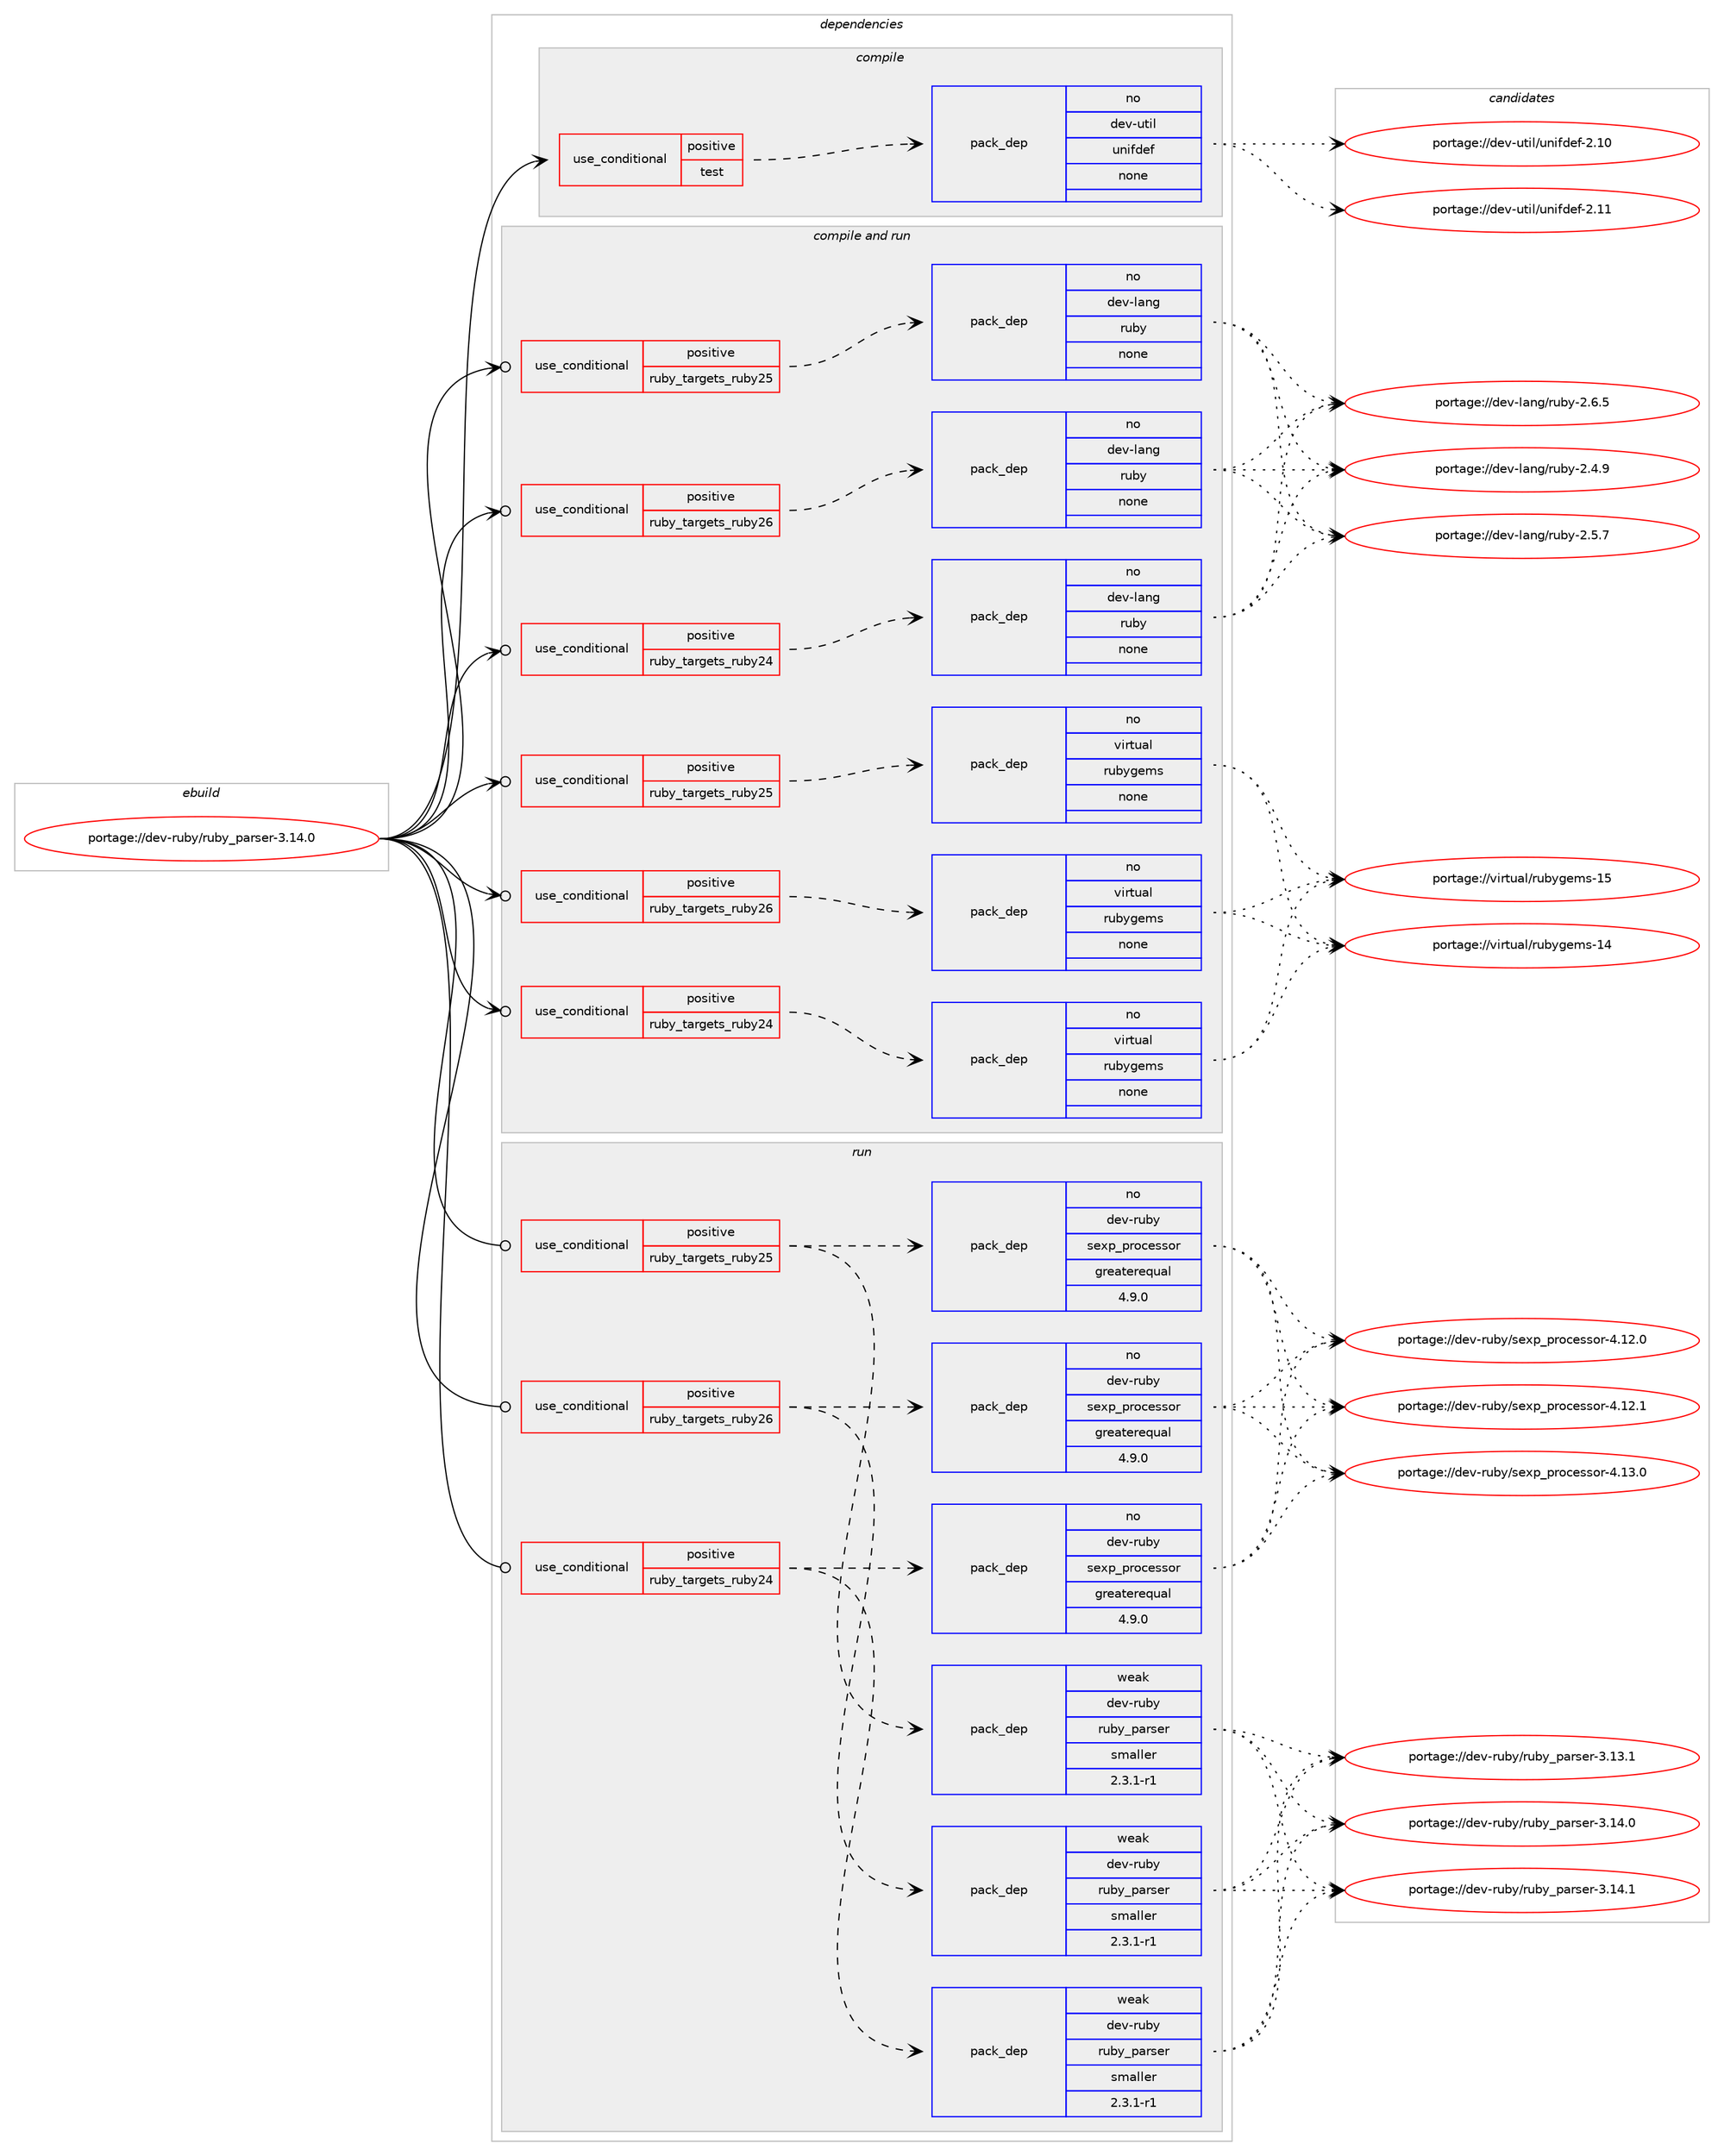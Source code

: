 digraph prolog {

# *************
# Graph options
# *************

newrank=true;
concentrate=true;
compound=true;
graph [rankdir=LR,fontname=Helvetica,fontsize=10,ranksep=1.5];#, ranksep=2.5, nodesep=0.2];
edge  [arrowhead=vee];
node  [fontname=Helvetica,fontsize=10];

# **********
# The ebuild
# **********

subgraph cluster_leftcol {
color=gray;
rank=same;
label=<<i>ebuild</i>>;
id [label="portage://dev-ruby/ruby_parser-3.14.0", color=red, width=4, href="../dev-ruby/ruby_parser-3.14.0.svg"];
}

# ****************
# The dependencies
# ****************

subgraph cluster_midcol {
color=gray;
label=<<i>dependencies</i>>;
subgraph cluster_compile {
fillcolor="#eeeeee";
style=filled;
label=<<i>compile</i>>;
subgraph cond65152 {
dependency247173 [label=<<TABLE BORDER="0" CELLBORDER="1" CELLSPACING="0" CELLPADDING="4"><TR><TD ROWSPAN="3" CELLPADDING="10">use_conditional</TD></TR><TR><TD>positive</TD></TR><TR><TD>test</TD></TR></TABLE>>, shape=none, color=red];
subgraph pack178476 {
dependency247174 [label=<<TABLE BORDER="0" CELLBORDER="1" CELLSPACING="0" CELLPADDING="4" WIDTH="220"><TR><TD ROWSPAN="6" CELLPADDING="30">pack_dep</TD></TR><TR><TD WIDTH="110">no</TD></TR><TR><TD>dev-util</TD></TR><TR><TD>unifdef</TD></TR><TR><TD>none</TD></TR><TR><TD></TD></TR></TABLE>>, shape=none, color=blue];
}
dependency247173:e -> dependency247174:w [weight=20,style="dashed",arrowhead="vee"];
}
id:e -> dependency247173:w [weight=20,style="solid",arrowhead="vee"];
}
subgraph cluster_compileandrun {
fillcolor="#eeeeee";
style=filled;
label=<<i>compile and run</i>>;
subgraph cond65153 {
dependency247175 [label=<<TABLE BORDER="0" CELLBORDER="1" CELLSPACING="0" CELLPADDING="4"><TR><TD ROWSPAN="3" CELLPADDING="10">use_conditional</TD></TR><TR><TD>positive</TD></TR><TR><TD>ruby_targets_ruby24</TD></TR></TABLE>>, shape=none, color=red];
subgraph pack178477 {
dependency247176 [label=<<TABLE BORDER="0" CELLBORDER="1" CELLSPACING="0" CELLPADDING="4" WIDTH="220"><TR><TD ROWSPAN="6" CELLPADDING="30">pack_dep</TD></TR><TR><TD WIDTH="110">no</TD></TR><TR><TD>dev-lang</TD></TR><TR><TD>ruby</TD></TR><TR><TD>none</TD></TR><TR><TD></TD></TR></TABLE>>, shape=none, color=blue];
}
dependency247175:e -> dependency247176:w [weight=20,style="dashed",arrowhead="vee"];
}
id:e -> dependency247175:w [weight=20,style="solid",arrowhead="odotvee"];
subgraph cond65154 {
dependency247177 [label=<<TABLE BORDER="0" CELLBORDER="1" CELLSPACING="0" CELLPADDING="4"><TR><TD ROWSPAN="3" CELLPADDING="10">use_conditional</TD></TR><TR><TD>positive</TD></TR><TR><TD>ruby_targets_ruby24</TD></TR></TABLE>>, shape=none, color=red];
subgraph pack178478 {
dependency247178 [label=<<TABLE BORDER="0" CELLBORDER="1" CELLSPACING="0" CELLPADDING="4" WIDTH="220"><TR><TD ROWSPAN="6" CELLPADDING="30">pack_dep</TD></TR><TR><TD WIDTH="110">no</TD></TR><TR><TD>virtual</TD></TR><TR><TD>rubygems</TD></TR><TR><TD>none</TD></TR><TR><TD></TD></TR></TABLE>>, shape=none, color=blue];
}
dependency247177:e -> dependency247178:w [weight=20,style="dashed",arrowhead="vee"];
}
id:e -> dependency247177:w [weight=20,style="solid",arrowhead="odotvee"];
subgraph cond65155 {
dependency247179 [label=<<TABLE BORDER="0" CELLBORDER="1" CELLSPACING="0" CELLPADDING="4"><TR><TD ROWSPAN="3" CELLPADDING="10">use_conditional</TD></TR><TR><TD>positive</TD></TR><TR><TD>ruby_targets_ruby25</TD></TR></TABLE>>, shape=none, color=red];
subgraph pack178479 {
dependency247180 [label=<<TABLE BORDER="0" CELLBORDER="1" CELLSPACING="0" CELLPADDING="4" WIDTH="220"><TR><TD ROWSPAN="6" CELLPADDING="30">pack_dep</TD></TR><TR><TD WIDTH="110">no</TD></TR><TR><TD>dev-lang</TD></TR><TR><TD>ruby</TD></TR><TR><TD>none</TD></TR><TR><TD></TD></TR></TABLE>>, shape=none, color=blue];
}
dependency247179:e -> dependency247180:w [weight=20,style="dashed",arrowhead="vee"];
}
id:e -> dependency247179:w [weight=20,style="solid",arrowhead="odotvee"];
subgraph cond65156 {
dependency247181 [label=<<TABLE BORDER="0" CELLBORDER="1" CELLSPACING="0" CELLPADDING="4"><TR><TD ROWSPAN="3" CELLPADDING="10">use_conditional</TD></TR><TR><TD>positive</TD></TR><TR><TD>ruby_targets_ruby25</TD></TR></TABLE>>, shape=none, color=red];
subgraph pack178480 {
dependency247182 [label=<<TABLE BORDER="0" CELLBORDER="1" CELLSPACING="0" CELLPADDING="4" WIDTH="220"><TR><TD ROWSPAN="6" CELLPADDING="30">pack_dep</TD></TR><TR><TD WIDTH="110">no</TD></TR><TR><TD>virtual</TD></TR><TR><TD>rubygems</TD></TR><TR><TD>none</TD></TR><TR><TD></TD></TR></TABLE>>, shape=none, color=blue];
}
dependency247181:e -> dependency247182:w [weight=20,style="dashed",arrowhead="vee"];
}
id:e -> dependency247181:w [weight=20,style="solid",arrowhead="odotvee"];
subgraph cond65157 {
dependency247183 [label=<<TABLE BORDER="0" CELLBORDER="1" CELLSPACING="0" CELLPADDING="4"><TR><TD ROWSPAN="3" CELLPADDING="10">use_conditional</TD></TR><TR><TD>positive</TD></TR><TR><TD>ruby_targets_ruby26</TD></TR></TABLE>>, shape=none, color=red];
subgraph pack178481 {
dependency247184 [label=<<TABLE BORDER="0" CELLBORDER="1" CELLSPACING="0" CELLPADDING="4" WIDTH="220"><TR><TD ROWSPAN="6" CELLPADDING="30">pack_dep</TD></TR><TR><TD WIDTH="110">no</TD></TR><TR><TD>dev-lang</TD></TR><TR><TD>ruby</TD></TR><TR><TD>none</TD></TR><TR><TD></TD></TR></TABLE>>, shape=none, color=blue];
}
dependency247183:e -> dependency247184:w [weight=20,style="dashed",arrowhead="vee"];
}
id:e -> dependency247183:w [weight=20,style="solid",arrowhead="odotvee"];
subgraph cond65158 {
dependency247185 [label=<<TABLE BORDER="0" CELLBORDER="1" CELLSPACING="0" CELLPADDING="4"><TR><TD ROWSPAN="3" CELLPADDING="10">use_conditional</TD></TR><TR><TD>positive</TD></TR><TR><TD>ruby_targets_ruby26</TD></TR></TABLE>>, shape=none, color=red];
subgraph pack178482 {
dependency247186 [label=<<TABLE BORDER="0" CELLBORDER="1" CELLSPACING="0" CELLPADDING="4" WIDTH="220"><TR><TD ROWSPAN="6" CELLPADDING="30">pack_dep</TD></TR><TR><TD WIDTH="110">no</TD></TR><TR><TD>virtual</TD></TR><TR><TD>rubygems</TD></TR><TR><TD>none</TD></TR><TR><TD></TD></TR></TABLE>>, shape=none, color=blue];
}
dependency247185:e -> dependency247186:w [weight=20,style="dashed",arrowhead="vee"];
}
id:e -> dependency247185:w [weight=20,style="solid",arrowhead="odotvee"];
}
subgraph cluster_run {
fillcolor="#eeeeee";
style=filled;
label=<<i>run</i>>;
subgraph cond65159 {
dependency247187 [label=<<TABLE BORDER="0" CELLBORDER="1" CELLSPACING="0" CELLPADDING="4"><TR><TD ROWSPAN="3" CELLPADDING="10">use_conditional</TD></TR><TR><TD>positive</TD></TR><TR><TD>ruby_targets_ruby24</TD></TR></TABLE>>, shape=none, color=red];
subgraph pack178483 {
dependency247188 [label=<<TABLE BORDER="0" CELLBORDER="1" CELLSPACING="0" CELLPADDING="4" WIDTH="220"><TR><TD ROWSPAN="6" CELLPADDING="30">pack_dep</TD></TR><TR><TD WIDTH="110">no</TD></TR><TR><TD>dev-ruby</TD></TR><TR><TD>sexp_processor</TD></TR><TR><TD>greaterequal</TD></TR><TR><TD>4.9.0</TD></TR></TABLE>>, shape=none, color=blue];
}
dependency247187:e -> dependency247188:w [weight=20,style="dashed",arrowhead="vee"];
subgraph pack178484 {
dependency247189 [label=<<TABLE BORDER="0" CELLBORDER="1" CELLSPACING="0" CELLPADDING="4" WIDTH="220"><TR><TD ROWSPAN="6" CELLPADDING="30">pack_dep</TD></TR><TR><TD WIDTH="110">weak</TD></TR><TR><TD>dev-ruby</TD></TR><TR><TD>ruby_parser</TD></TR><TR><TD>smaller</TD></TR><TR><TD>2.3.1-r1</TD></TR></TABLE>>, shape=none, color=blue];
}
dependency247187:e -> dependency247189:w [weight=20,style="dashed",arrowhead="vee"];
}
id:e -> dependency247187:w [weight=20,style="solid",arrowhead="odot"];
subgraph cond65160 {
dependency247190 [label=<<TABLE BORDER="0" CELLBORDER="1" CELLSPACING="0" CELLPADDING="4"><TR><TD ROWSPAN="3" CELLPADDING="10">use_conditional</TD></TR><TR><TD>positive</TD></TR><TR><TD>ruby_targets_ruby25</TD></TR></TABLE>>, shape=none, color=red];
subgraph pack178485 {
dependency247191 [label=<<TABLE BORDER="0" CELLBORDER="1" CELLSPACING="0" CELLPADDING="4" WIDTH="220"><TR><TD ROWSPAN="6" CELLPADDING="30">pack_dep</TD></TR><TR><TD WIDTH="110">no</TD></TR><TR><TD>dev-ruby</TD></TR><TR><TD>sexp_processor</TD></TR><TR><TD>greaterequal</TD></TR><TR><TD>4.9.0</TD></TR></TABLE>>, shape=none, color=blue];
}
dependency247190:e -> dependency247191:w [weight=20,style="dashed",arrowhead="vee"];
subgraph pack178486 {
dependency247192 [label=<<TABLE BORDER="0" CELLBORDER="1" CELLSPACING="0" CELLPADDING="4" WIDTH="220"><TR><TD ROWSPAN="6" CELLPADDING="30">pack_dep</TD></TR><TR><TD WIDTH="110">weak</TD></TR><TR><TD>dev-ruby</TD></TR><TR><TD>ruby_parser</TD></TR><TR><TD>smaller</TD></TR><TR><TD>2.3.1-r1</TD></TR></TABLE>>, shape=none, color=blue];
}
dependency247190:e -> dependency247192:w [weight=20,style="dashed",arrowhead="vee"];
}
id:e -> dependency247190:w [weight=20,style="solid",arrowhead="odot"];
subgraph cond65161 {
dependency247193 [label=<<TABLE BORDER="0" CELLBORDER="1" CELLSPACING="0" CELLPADDING="4"><TR><TD ROWSPAN="3" CELLPADDING="10">use_conditional</TD></TR><TR><TD>positive</TD></TR><TR><TD>ruby_targets_ruby26</TD></TR></TABLE>>, shape=none, color=red];
subgraph pack178487 {
dependency247194 [label=<<TABLE BORDER="0" CELLBORDER="1" CELLSPACING="0" CELLPADDING="4" WIDTH="220"><TR><TD ROWSPAN="6" CELLPADDING="30">pack_dep</TD></TR><TR><TD WIDTH="110">no</TD></TR><TR><TD>dev-ruby</TD></TR><TR><TD>sexp_processor</TD></TR><TR><TD>greaterequal</TD></TR><TR><TD>4.9.0</TD></TR></TABLE>>, shape=none, color=blue];
}
dependency247193:e -> dependency247194:w [weight=20,style="dashed",arrowhead="vee"];
subgraph pack178488 {
dependency247195 [label=<<TABLE BORDER="0" CELLBORDER="1" CELLSPACING="0" CELLPADDING="4" WIDTH="220"><TR><TD ROWSPAN="6" CELLPADDING="30">pack_dep</TD></TR><TR><TD WIDTH="110">weak</TD></TR><TR><TD>dev-ruby</TD></TR><TR><TD>ruby_parser</TD></TR><TR><TD>smaller</TD></TR><TR><TD>2.3.1-r1</TD></TR></TABLE>>, shape=none, color=blue];
}
dependency247193:e -> dependency247195:w [weight=20,style="dashed",arrowhead="vee"];
}
id:e -> dependency247193:w [weight=20,style="solid",arrowhead="odot"];
}
}

# **************
# The candidates
# **************

subgraph cluster_choices {
rank=same;
color=gray;
label=<<i>candidates</i>>;

subgraph choice178476 {
color=black;
nodesep=1;
choiceportage10010111845117116105108471171101051021001011024550464948 [label="portage://dev-util/unifdef-2.10", color=red, width=4,href="../dev-util/unifdef-2.10.svg"];
choiceportage10010111845117116105108471171101051021001011024550464949 [label="portage://dev-util/unifdef-2.11", color=red, width=4,href="../dev-util/unifdef-2.11.svg"];
dependency247174:e -> choiceportage10010111845117116105108471171101051021001011024550464948:w [style=dotted,weight="100"];
dependency247174:e -> choiceportage10010111845117116105108471171101051021001011024550464949:w [style=dotted,weight="100"];
}
subgraph choice178477 {
color=black;
nodesep=1;
choiceportage10010111845108971101034711411798121455046524657 [label="portage://dev-lang/ruby-2.4.9", color=red, width=4,href="../dev-lang/ruby-2.4.9.svg"];
choiceportage10010111845108971101034711411798121455046534655 [label="portage://dev-lang/ruby-2.5.7", color=red, width=4,href="../dev-lang/ruby-2.5.7.svg"];
choiceportage10010111845108971101034711411798121455046544653 [label="portage://dev-lang/ruby-2.6.5", color=red, width=4,href="../dev-lang/ruby-2.6.5.svg"];
dependency247176:e -> choiceportage10010111845108971101034711411798121455046524657:w [style=dotted,weight="100"];
dependency247176:e -> choiceportage10010111845108971101034711411798121455046534655:w [style=dotted,weight="100"];
dependency247176:e -> choiceportage10010111845108971101034711411798121455046544653:w [style=dotted,weight="100"];
}
subgraph choice178478 {
color=black;
nodesep=1;
choiceportage118105114116117971084711411798121103101109115454952 [label="portage://virtual/rubygems-14", color=red, width=4,href="../virtual/rubygems-14.svg"];
choiceportage118105114116117971084711411798121103101109115454953 [label="portage://virtual/rubygems-15", color=red, width=4,href="../virtual/rubygems-15.svg"];
dependency247178:e -> choiceportage118105114116117971084711411798121103101109115454952:w [style=dotted,weight="100"];
dependency247178:e -> choiceportage118105114116117971084711411798121103101109115454953:w [style=dotted,weight="100"];
}
subgraph choice178479 {
color=black;
nodesep=1;
choiceportage10010111845108971101034711411798121455046524657 [label="portage://dev-lang/ruby-2.4.9", color=red, width=4,href="../dev-lang/ruby-2.4.9.svg"];
choiceportage10010111845108971101034711411798121455046534655 [label="portage://dev-lang/ruby-2.5.7", color=red, width=4,href="../dev-lang/ruby-2.5.7.svg"];
choiceportage10010111845108971101034711411798121455046544653 [label="portage://dev-lang/ruby-2.6.5", color=red, width=4,href="../dev-lang/ruby-2.6.5.svg"];
dependency247180:e -> choiceportage10010111845108971101034711411798121455046524657:w [style=dotted,weight="100"];
dependency247180:e -> choiceportage10010111845108971101034711411798121455046534655:w [style=dotted,weight="100"];
dependency247180:e -> choiceportage10010111845108971101034711411798121455046544653:w [style=dotted,weight="100"];
}
subgraph choice178480 {
color=black;
nodesep=1;
choiceportage118105114116117971084711411798121103101109115454952 [label="portage://virtual/rubygems-14", color=red, width=4,href="../virtual/rubygems-14.svg"];
choiceportage118105114116117971084711411798121103101109115454953 [label="portage://virtual/rubygems-15", color=red, width=4,href="../virtual/rubygems-15.svg"];
dependency247182:e -> choiceportage118105114116117971084711411798121103101109115454952:w [style=dotted,weight="100"];
dependency247182:e -> choiceportage118105114116117971084711411798121103101109115454953:w [style=dotted,weight="100"];
}
subgraph choice178481 {
color=black;
nodesep=1;
choiceportage10010111845108971101034711411798121455046524657 [label="portage://dev-lang/ruby-2.4.9", color=red, width=4,href="../dev-lang/ruby-2.4.9.svg"];
choiceportage10010111845108971101034711411798121455046534655 [label="portage://dev-lang/ruby-2.5.7", color=red, width=4,href="../dev-lang/ruby-2.5.7.svg"];
choiceportage10010111845108971101034711411798121455046544653 [label="portage://dev-lang/ruby-2.6.5", color=red, width=4,href="../dev-lang/ruby-2.6.5.svg"];
dependency247184:e -> choiceportage10010111845108971101034711411798121455046524657:w [style=dotted,weight="100"];
dependency247184:e -> choiceportage10010111845108971101034711411798121455046534655:w [style=dotted,weight="100"];
dependency247184:e -> choiceportage10010111845108971101034711411798121455046544653:w [style=dotted,weight="100"];
}
subgraph choice178482 {
color=black;
nodesep=1;
choiceportage118105114116117971084711411798121103101109115454952 [label="portage://virtual/rubygems-14", color=red, width=4,href="../virtual/rubygems-14.svg"];
choiceportage118105114116117971084711411798121103101109115454953 [label="portage://virtual/rubygems-15", color=red, width=4,href="../virtual/rubygems-15.svg"];
dependency247186:e -> choiceportage118105114116117971084711411798121103101109115454952:w [style=dotted,weight="100"];
dependency247186:e -> choiceportage118105114116117971084711411798121103101109115454953:w [style=dotted,weight="100"];
}
subgraph choice178483 {
color=black;
nodesep=1;
choiceportage100101118451141179812147115101120112951121141119910111511511111445524649504648 [label="portage://dev-ruby/sexp_processor-4.12.0", color=red, width=4,href="../dev-ruby/sexp_processor-4.12.0.svg"];
choiceportage100101118451141179812147115101120112951121141119910111511511111445524649504649 [label="portage://dev-ruby/sexp_processor-4.12.1", color=red, width=4,href="../dev-ruby/sexp_processor-4.12.1.svg"];
choiceportage100101118451141179812147115101120112951121141119910111511511111445524649514648 [label="portage://dev-ruby/sexp_processor-4.13.0", color=red, width=4,href="../dev-ruby/sexp_processor-4.13.0.svg"];
dependency247188:e -> choiceportage100101118451141179812147115101120112951121141119910111511511111445524649504648:w [style=dotted,weight="100"];
dependency247188:e -> choiceportage100101118451141179812147115101120112951121141119910111511511111445524649504649:w [style=dotted,weight="100"];
dependency247188:e -> choiceportage100101118451141179812147115101120112951121141119910111511511111445524649514648:w [style=dotted,weight="100"];
}
subgraph choice178484 {
color=black;
nodesep=1;
choiceportage10010111845114117981214711411798121951129711411510111445514649514649 [label="portage://dev-ruby/ruby_parser-3.13.1", color=red, width=4,href="../dev-ruby/ruby_parser-3.13.1.svg"];
choiceportage10010111845114117981214711411798121951129711411510111445514649524648 [label="portage://dev-ruby/ruby_parser-3.14.0", color=red, width=4,href="../dev-ruby/ruby_parser-3.14.0.svg"];
choiceportage10010111845114117981214711411798121951129711411510111445514649524649 [label="portage://dev-ruby/ruby_parser-3.14.1", color=red, width=4,href="../dev-ruby/ruby_parser-3.14.1.svg"];
dependency247189:e -> choiceportage10010111845114117981214711411798121951129711411510111445514649514649:w [style=dotted,weight="100"];
dependency247189:e -> choiceportage10010111845114117981214711411798121951129711411510111445514649524648:w [style=dotted,weight="100"];
dependency247189:e -> choiceportage10010111845114117981214711411798121951129711411510111445514649524649:w [style=dotted,weight="100"];
}
subgraph choice178485 {
color=black;
nodesep=1;
choiceportage100101118451141179812147115101120112951121141119910111511511111445524649504648 [label="portage://dev-ruby/sexp_processor-4.12.0", color=red, width=4,href="../dev-ruby/sexp_processor-4.12.0.svg"];
choiceportage100101118451141179812147115101120112951121141119910111511511111445524649504649 [label="portage://dev-ruby/sexp_processor-4.12.1", color=red, width=4,href="../dev-ruby/sexp_processor-4.12.1.svg"];
choiceportage100101118451141179812147115101120112951121141119910111511511111445524649514648 [label="portage://dev-ruby/sexp_processor-4.13.0", color=red, width=4,href="../dev-ruby/sexp_processor-4.13.0.svg"];
dependency247191:e -> choiceportage100101118451141179812147115101120112951121141119910111511511111445524649504648:w [style=dotted,weight="100"];
dependency247191:e -> choiceportage100101118451141179812147115101120112951121141119910111511511111445524649504649:w [style=dotted,weight="100"];
dependency247191:e -> choiceportage100101118451141179812147115101120112951121141119910111511511111445524649514648:w [style=dotted,weight="100"];
}
subgraph choice178486 {
color=black;
nodesep=1;
choiceportage10010111845114117981214711411798121951129711411510111445514649514649 [label="portage://dev-ruby/ruby_parser-3.13.1", color=red, width=4,href="../dev-ruby/ruby_parser-3.13.1.svg"];
choiceportage10010111845114117981214711411798121951129711411510111445514649524648 [label="portage://dev-ruby/ruby_parser-3.14.0", color=red, width=4,href="../dev-ruby/ruby_parser-3.14.0.svg"];
choiceportage10010111845114117981214711411798121951129711411510111445514649524649 [label="portage://dev-ruby/ruby_parser-3.14.1", color=red, width=4,href="../dev-ruby/ruby_parser-3.14.1.svg"];
dependency247192:e -> choiceportage10010111845114117981214711411798121951129711411510111445514649514649:w [style=dotted,weight="100"];
dependency247192:e -> choiceportage10010111845114117981214711411798121951129711411510111445514649524648:w [style=dotted,weight="100"];
dependency247192:e -> choiceportage10010111845114117981214711411798121951129711411510111445514649524649:w [style=dotted,weight="100"];
}
subgraph choice178487 {
color=black;
nodesep=1;
choiceportage100101118451141179812147115101120112951121141119910111511511111445524649504648 [label="portage://dev-ruby/sexp_processor-4.12.0", color=red, width=4,href="../dev-ruby/sexp_processor-4.12.0.svg"];
choiceportage100101118451141179812147115101120112951121141119910111511511111445524649504649 [label="portage://dev-ruby/sexp_processor-4.12.1", color=red, width=4,href="../dev-ruby/sexp_processor-4.12.1.svg"];
choiceportage100101118451141179812147115101120112951121141119910111511511111445524649514648 [label="portage://dev-ruby/sexp_processor-4.13.0", color=red, width=4,href="../dev-ruby/sexp_processor-4.13.0.svg"];
dependency247194:e -> choiceportage100101118451141179812147115101120112951121141119910111511511111445524649504648:w [style=dotted,weight="100"];
dependency247194:e -> choiceportage100101118451141179812147115101120112951121141119910111511511111445524649504649:w [style=dotted,weight="100"];
dependency247194:e -> choiceportage100101118451141179812147115101120112951121141119910111511511111445524649514648:w [style=dotted,weight="100"];
}
subgraph choice178488 {
color=black;
nodesep=1;
choiceportage10010111845114117981214711411798121951129711411510111445514649514649 [label="portage://dev-ruby/ruby_parser-3.13.1", color=red, width=4,href="../dev-ruby/ruby_parser-3.13.1.svg"];
choiceportage10010111845114117981214711411798121951129711411510111445514649524648 [label="portage://dev-ruby/ruby_parser-3.14.0", color=red, width=4,href="../dev-ruby/ruby_parser-3.14.0.svg"];
choiceportage10010111845114117981214711411798121951129711411510111445514649524649 [label="portage://dev-ruby/ruby_parser-3.14.1", color=red, width=4,href="../dev-ruby/ruby_parser-3.14.1.svg"];
dependency247195:e -> choiceportage10010111845114117981214711411798121951129711411510111445514649514649:w [style=dotted,weight="100"];
dependency247195:e -> choiceportage10010111845114117981214711411798121951129711411510111445514649524648:w [style=dotted,weight="100"];
dependency247195:e -> choiceportage10010111845114117981214711411798121951129711411510111445514649524649:w [style=dotted,weight="100"];
}
}

}
